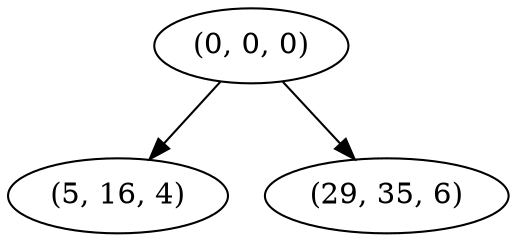 digraph tree {
    "(0, 0, 0)";
    "(5, 16, 4)";
    "(29, 35, 6)";
    "(0, 0, 0)" -> "(5, 16, 4)";
    "(0, 0, 0)" -> "(29, 35, 6)";
}
